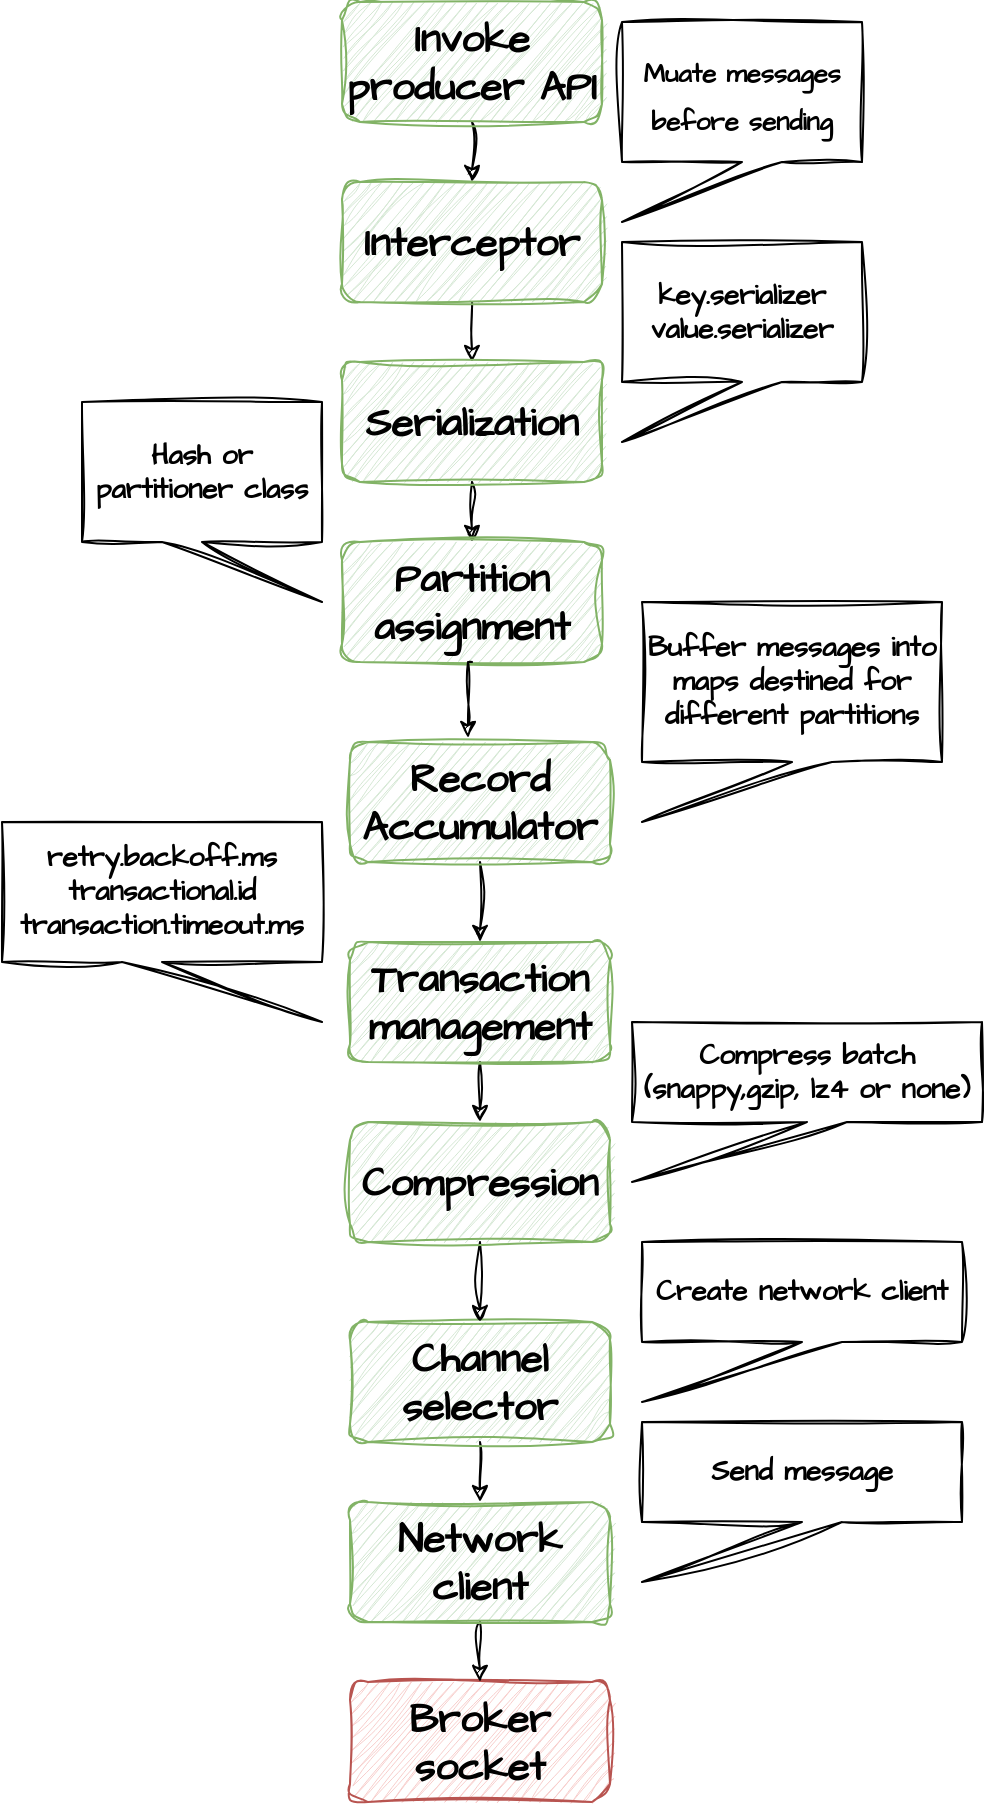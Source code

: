 <mxfile version="22.0.0" type="device">
  <diagram name="Page-1" id="FMnrqqeM1JOz7w-nVaFJ">
    <mxGraphModel dx="1050" dy="621" grid="1" gridSize="10" guides="1" tooltips="1" connect="1" arrows="1" fold="1" page="1" pageScale="1" pageWidth="827" pageHeight="1169" math="0" shadow="0">
      <root>
        <mxCell id="0" />
        <mxCell id="1" parent="0" />
        <mxCell id="SL5BsMY0cfKNeIcGjFZs-8" style="edgeStyle=orthogonalEdgeStyle;rounded=0;sketch=1;hachureGap=4;jiggle=2;curveFitting=1;orthogonalLoop=1;jettySize=auto;html=1;exitX=0.5;exitY=1;exitDx=0;exitDy=0;entryX=0.5;entryY=0;entryDx=0;entryDy=0;fontFamily=Architects Daughter;fontSource=https%3A%2F%2Ffonts.googleapis.com%2Fcss%3Ffamily%3DArchitects%2BDaughter;fontSize=16;" parent="1" source="SL5BsMY0cfKNeIcGjFZs-1" target="SL5BsMY0cfKNeIcGjFZs-2" edge="1">
          <mxGeometry relative="1" as="geometry" />
        </mxCell>
        <mxCell id="SL5BsMY0cfKNeIcGjFZs-1" value="Invoke producer API" style="rounded=1;whiteSpace=wrap;html=1;sketch=1;hachureGap=4;jiggle=2;curveFitting=1;fontFamily=Architects Daughter;fontSource=https%3A%2F%2Ffonts.googleapis.com%2Fcss%3Ffamily%3DArchitects%2BDaughter;fontSize=20;fontStyle=1;fillColor=#d5e8d4;strokeColor=#82b366;" parent="1" vertex="1">
          <mxGeometry x="280" y="130" width="130" height="60" as="geometry" />
        </mxCell>
        <mxCell id="SL5BsMY0cfKNeIcGjFZs-9" style="edgeStyle=orthogonalEdgeStyle;rounded=0;sketch=1;hachureGap=4;jiggle=2;curveFitting=1;orthogonalLoop=1;jettySize=auto;html=1;exitX=0.5;exitY=1;exitDx=0;exitDy=0;entryX=0.5;entryY=0;entryDx=0;entryDy=0;fontFamily=Architects Daughter;fontSource=https%3A%2F%2Ffonts.googleapis.com%2Fcss%3Ffamily%3DArchitects%2BDaughter;fontSize=16;" parent="1" source="SL5BsMY0cfKNeIcGjFZs-2" target="SL5BsMY0cfKNeIcGjFZs-3" edge="1">
          <mxGeometry relative="1" as="geometry" />
        </mxCell>
        <mxCell id="SL5BsMY0cfKNeIcGjFZs-2" value="Interceptor" style="rounded=1;whiteSpace=wrap;html=1;sketch=1;hachureGap=4;jiggle=2;curveFitting=1;fontFamily=Architects Daughter;fontSource=https%3A%2F%2Ffonts.googleapis.com%2Fcss%3Ffamily%3DArchitects%2BDaughter;fontSize=20;fontStyle=1;fillColor=#d5e8d4;strokeColor=#82b366;" parent="1" vertex="1">
          <mxGeometry x="280" y="220" width="130" height="60" as="geometry" />
        </mxCell>
        <mxCell id="SL5BsMY0cfKNeIcGjFZs-10" style="edgeStyle=orthogonalEdgeStyle;rounded=0;sketch=1;hachureGap=4;jiggle=2;curveFitting=1;orthogonalLoop=1;jettySize=auto;html=1;exitX=0.5;exitY=1;exitDx=0;exitDy=0;entryX=0.5;entryY=0;entryDx=0;entryDy=0;fontFamily=Architects Daughter;fontSource=https%3A%2F%2Ffonts.googleapis.com%2Fcss%3Ffamily%3DArchitects%2BDaughter;fontSize=16;" parent="1" source="SL5BsMY0cfKNeIcGjFZs-3" target="SL5BsMY0cfKNeIcGjFZs-4" edge="1">
          <mxGeometry relative="1" as="geometry" />
        </mxCell>
        <mxCell id="SL5BsMY0cfKNeIcGjFZs-3" value="Serialization" style="rounded=1;whiteSpace=wrap;html=1;sketch=1;hachureGap=4;jiggle=2;curveFitting=1;fontFamily=Architects Daughter;fontSource=https%3A%2F%2Ffonts.googleapis.com%2Fcss%3Ffamily%3DArchitects%2BDaughter;fontSize=20;fontStyle=1;fillColor=#d5e8d4;strokeColor=#82b366;" parent="1" vertex="1">
          <mxGeometry x="280" y="310" width="130" height="60" as="geometry" />
        </mxCell>
        <mxCell id="SL5BsMY0cfKNeIcGjFZs-4" value="Partition assignment" style="rounded=1;whiteSpace=wrap;html=1;sketch=1;hachureGap=4;jiggle=2;curveFitting=1;fontFamily=Architects Daughter;fontSource=https%3A%2F%2Ffonts.googleapis.com%2Fcss%3Ffamily%3DArchitects%2BDaughter;fontSize=20;fontStyle=1;fillColor=#d5e8d4;strokeColor=#82b366;" parent="1" vertex="1">
          <mxGeometry x="280" y="400" width="130" height="60" as="geometry" />
        </mxCell>
        <mxCell id="SL5BsMY0cfKNeIcGjFZs-14" style="edgeStyle=orthogonalEdgeStyle;rounded=0;sketch=1;hachureGap=4;jiggle=2;curveFitting=1;orthogonalLoop=1;jettySize=auto;html=1;exitX=0.5;exitY=1;exitDx=0;exitDy=0;entryX=0.5;entryY=0;entryDx=0;entryDy=0;fontFamily=Architects Daughter;fontSource=https%3A%2F%2Ffonts.googleapis.com%2Fcss%3Ffamily%3DArchitects%2BDaughter;fontSize=16;" parent="1" source="SL5BsMY0cfKNeIcGjFZs-5" target="SL5BsMY0cfKNeIcGjFZs-6" edge="1">
          <mxGeometry relative="1" as="geometry" />
        </mxCell>
        <mxCell id="SL5BsMY0cfKNeIcGjFZs-5" value="Record Accumulator" style="rounded=1;whiteSpace=wrap;html=1;sketch=1;hachureGap=4;jiggle=2;curveFitting=1;fontFamily=Architects Daughter;fontSource=https%3A%2F%2Ffonts.googleapis.com%2Fcss%3Ffamily%3DArchitects%2BDaughter;fontSize=20;fontStyle=1;fillColor=#d5e8d4;strokeColor=#82b366;" parent="1" vertex="1">
          <mxGeometry x="284" y="500" width="130" height="60" as="geometry" />
        </mxCell>
        <mxCell id="6merYCwX4icuQCbULqrI-3" style="edgeStyle=orthogonalEdgeStyle;rounded=0;sketch=1;hachureGap=4;jiggle=2;curveFitting=1;orthogonalLoop=1;jettySize=auto;html=1;exitX=0.5;exitY=1;exitDx=0;exitDy=0;entryX=0.5;entryY=0;entryDx=0;entryDy=0;fontFamily=Architects Daughter;fontSource=https%3A%2F%2Ffonts.googleapis.com%2Fcss%3Ffamily%3DArchitects%2BDaughter;fontSize=16;" edge="1" parent="1" source="SL5BsMY0cfKNeIcGjFZs-6" target="6merYCwX4icuQCbULqrI-1">
          <mxGeometry relative="1" as="geometry" />
        </mxCell>
        <mxCell id="SL5BsMY0cfKNeIcGjFZs-6" value="Transaction management" style="rounded=1;whiteSpace=wrap;html=1;sketch=1;hachureGap=4;jiggle=2;curveFitting=1;fontFamily=Architects Daughter;fontSource=https%3A%2F%2Ffonts.googleapis.com%2Fcss%3Ffamily%3DArchitects%2BDaughter;fontSize=20;fontStyle=1;fillColor=#d5e8d4;strokeColor=#82b366;" parent="1" vertex="1">
          <mxGeometry x="284" y="600" width="130" height="60" as="geometry" />
        </mxCell>
        <mxCell id="SL5BsMY0cfKNeIcGjFZs-25" style="edgeStyle=orthogonalEdgeStyle;rounded=0;sketch=1;hachureGap=4;jiggle=2;curveFitting=1;orthogonalLoop=1;jettySize=auto;html=1;exitX=0.5;exitY=1;exitDx=0;exitDy=0;entryX=0.5;entryY=0;entryDx=0;entryDy=0;fontFamily=Architects Daughter;fontSource=https%3A%2F%2Ffonts.googleapis.com%2Fcss%3Ffamily%3DArchitects%2BDaughter;fontSize=16;" parent="1" source="SL5BsMY0cfKNeIcGjFZs-7" target="SL5BsMY0cfKNeIcGjFZs-24" edge="1">
          <mxGeometry relative="1" as="geometry" />
        </mxCell>
        <mxCell id="SL5BsMY0cfKNeIcGjFZs-7" value="Channel selector" style="rounded=1;whiteSpace=wrap;html=1;sketch=1;hachureGap=4;jiggle=2;curveFitting=1;fontFamily=Architects Daughter;fontSource=https%3A%2F%2Ffonts.googleapis.com%2Fcss%3Ffamily%3DArchitects%2BDaughter;fontSize=20;fontStyle=1;fillColor=#d5e8d4;strokeColor=#82b366;" parent="1" vertex="1">
          <mxGeometry x="284" y="790" width="130" height="60" as="geometry" />
        </mxCell>
        <mxCell id="SL5BsMY0cfKNeIcGjFZs-13" style="edgeStyle=orthogonalEdgeStyle;rounded=0;sketch=1;hachureGap=4;jiggle=2;curveFitting=1;orthogonalLoop=1;jettySize=auto;html=1;exitX=0.5;exitY=1;exitDx=0;exitDy=0;entryX=0.454;entryY=-0.033;entryDx=0;entryDy=0;entryPerimeter=0;fontFamily=Architects Daughter;fontSource=https%3A%2F%2Ffonts.googleapis.com%2Fcss%3Ffamily%3DArchitects%2BDaughter;fontSize=16;" parent="1" source="SL5BsMY0cfKNeIcGjFZs-4" target="SL5BsMY0cfKNeIcGjFZs-5" edge="1">
          <mxGeometry relative="1" as="geometry" />
        </mxCell>
        <mxCell id="SL5BsMY0cfKNeIcGjFZs-17" value="&lt;font size=&quot;1&quot; style=&quot;&quot;&gt;&lt;b style=&quot;font-size: 13px;&quot;&gt;Muate messages before sending&lt;/b&gt;&lt;/font&gt;" style="shape=callout;whiteSpace=wrap;html=1;perimeter=calloutPerimeter;sketch=1;hachureGap=4;jiggle=2;curveFitting=1;fontFamily=Architects Daughter;fontSource=https%3A%2F%2Ffonts.googleapis.com%2Fcss%3Ffamily%3DArchitects%2BDaughter;fontSize=20;position2=0;align=center;" parent="1" vertex="1">
          <mxGeometry x="420" y="140" width="120" height="100" as="geometry" />
        </mxCell>
        <mxCell id="SL5BsMY0cfKNeIcGjFZs-18" value="&lt;div style=&quot;font-size: 14px;&quot;&gt;&lt;b style=&quot;background-color: initial; font-size: 14px;&quot;&gt;&lt;font style=&quot;font-size: 14px;&quot;&gt;key.serializer&lt;/font&gt;&lt;/b&gt;&lt;/div&gt;&lt;font style=&quot;font-size: 14px;&quot;&gt;&lt;div style=&quot;font-size: 14px;&quot;&gt;&lt;b style=&quot;background-color: initial; font-size: 14px;&quot;&gt;value.serializer&lt;/b&gt;&lt;/div&gt;&lt;/font&gt;" style="shape=callout;whiteSpace=wrap;html=1;perimeter=calloutPerimeter;sketch=1;hachureGap=4;jiggle=2;curveFitting=1;fontFamily=Architects Daughter;fontSource=https%3A%2F%2Ffonts.googleapis.com%2Fcss%3Ffamily%3DArchitects%2BDaughter;fontSize=14;position2=0;align=center;" parent="1" vertex="1">
          <mxGeometry x="420" y="250" width="120" height="100" as="geometry" />
        </mxCell>
        <mxCell id="SL5BsMY0cfKNeIcGjFZs-20" value="&lt;div style=&quot;font-size: 14px;&quot;&gt;&lt;b&gt;Hash or partitioner class&lt;/b&gt;&lt;/div&gt;" style="shape=callout;whiteSpace=wrap;html=1;perimeter=calloutPerimeter;sketch=1;hachureGap=4;jiggle=2;curveFitting=1;fontFamily=Architects Daughter;fontSource=https%3A%2F%2Ffonts.googleapis.com%2Fcss%3Ffamily%3DArchitects%2BDaughter;fontSize=14;position2=0;align=center;flipV=0;flipH=1;" parent="1" vertex="1">
          <mxGeometry x="150" y="330" width="120" height="100" as="geometry" />
        </mxCell>
        <mxCell id="SL5BsMY0cfKNeIcGjFZs-21" value="&lt;div style=&quot;font-size: 14px;&quot;&gt;&lt;b&gt;Buffer messages into maps destined for different partitions&lt;/b&gt;&lt;/div&gt;" style="shape=callout;whiteSpace=wrap;html=1;perimeter=calloutPerimeter;sketch=1;hachureGap=4;jiggle=2;curveFitting=1;fontFamily=Architects Daughter;fontSource=https%3A%2F%2Ffonts.googleapis.com%2Fcss%3Ffamily%3DArchitects%2BDaughter;fontSize=14;position2=0;align=center;" parent="1" vertex="1">
          <mxGeometry x="430" y="430" width="150" height="110" as="geometry" />
        </mxCell>
        <mxCell id="SL5BsMY0cfKNeIcGjFZs-22" value="&lt;div style=&quot;font-size: 14px;&quot;&gt;&lt;b&gt;retry.backoff.ms&lt;/b&gt;&lt;/div&gt;&lt;div style=&quot;font-size: 14px;&quot;&gt;&lt;b&gt;transactional.id&lt;/b&gt;&lt;/div&gt;&lt;div style=&quot;font-size: 14px;&quot;&gt;&lt;b&gt;transaction.timeout.ms&lt;/b&gt;&lt;/div&gt;" style="shape=callout;whiteSpace=wrap;html=1;perimeter=calloutPerimeter;sketch=1;hachureGap=4;jiggle=2;curveFitting=1;fontFamily=Architects Daughter;fontSource=https%3A%2F%2Ffonts.googleapis.com%2Fcss%3Ffamily%3DArchitects%2BDaughter;fontSize=14;position2=0;align=center;flipV=0;flipH=1;" parent="1" vertex="1">
          <mxGeometry x="110" y="540" width="160" height="100" as="geometry" />
        </mxCell>
        <mxCell id="SL5BsMY0cfKNeIcGjFZs-23" value="Broker socket" style="rounded=1;whiteSpace=wrap;html=1;sketch=1;hachureGap=4;jiggle=2;curveFitting=1;fontFamily=Architects Daughter;fontSource=https%3A%2F%2Ffonts.googleapis.com%2Fcss%3Ffamily%3DArchitects%2BDaughter;fontSize=20;fontStyle=1;fillColor=#f8cecc;strokeColor=#b85450;" parent="1" vertex="1">
          <mxGeometry x="284" y="970" width="130" height="60" as="geometry" />
        </mxCell>
        <mxCell id="SL5BsMY0cfKNeIcGjFZs-27" style="edgeStyle=orthogonalEdgeStyle;rounded=0;sketch=1;hachureGap=4;jiggle=2;curveFitting=1;orthogonalLoop=1;jettySize=auto;html=1;exitX=0.5;exitY=1;exitDx=0;exitDy=0;entryX=0.5;entryY=0;entryDx=0;entryDy=0;fontFamily=Architects Daughter;fontSource=https%3A%2F%2Ffonts.googleapis.com%2Fcss%3Ffamily%3DArchitects%2BDaughter;fontSize=16;" parent="1" source="SL5BsMY0cfKNeIcGjFZs-24" target="SL5BsMY0cfKNeIcGjFZs-23" edge="1">
          <mxGeometry relative="1" as="geometry" />
        </mxCell>
        <mxCell id="SL5BsMY0cfKNeIcGjFZs-24" value="Network client" style="rounded=1;whiteSpace=wrap;html=1;sketch=1;hachureGap=4;jiggle=2;curveFitting=1;fontFamily=Architects Daughter;fontSource=https%3A%2F%2Ffonts.googleapis.com%2Fcss%3Ffamily%3DArchitects%2BDaughter;fontSize=20;fontStyle=1;fillColor=#d5e8d4;strokeColor=#82b366;" parent="1" vertex="1">
          <mxGeometry x="284" y="880" width="130" height="60" as="geometry" />
        </mxCell>
        <mxCell id="SL5BsMY0cfKNeIcGjFZs-26" value="&lt;div style=&quot;font-size: 14px;&quot;&gt;&lt;b&gt;Create network client&lt;/b&gt;&lt;/div&gt;" style="shape=callout;whiteSpace=wrap;html=1;perimeter=calloutPerimeter;sketch=1;hachureGap=4;jiggle=2;curveFitting=1;fontFamily=Architects Daughter;fontSource=https%3A%2F%2Ffonts.googleapis.com%2Fcss%3Ffamily%3DArchitects%2BDaughter;fontSize=14;position2=0;align=center;" parent="1" vertex="1">
          <mxGeometry x="430" y="750" width="160" height="80" as="geometry" />
        </mxCell>
        <mxCell id="SL5BsMY0cfKNeIcGjFZs-28" value="&lt;div style=&quot;font-size: 14px;&quot;&gt;&lt;b&gt;Send message&lt;/b&gt;&lt;/div&gt;" style="shape=callout;whiteSpace=wrap;html=1;perimeter=calloutPerimeter;sketch=1;hachureGap=4;jiggle=2;curveFitting=1;fontFamily=Architects Daughter;fontSource=https%3A%2F%2Ffonts.googleapis.com%2Fcss%3Ffamily%3DArchitects%2BDaughter;fontSize=14;position2=0;align=center;" parent="1" vertex="1">
          <mxGeometry x="430" y="840" width="160" height="80" as="geometry" />
        </mxCell>
        <mxCell id="6merYCwX4icuQCbULqrI-4" style="edgeStyle=orthogonalEdgeStyle;rounded=0;sketch=1;hachureGap=4;jiggle=2;curveFitting=1;orthogonalLoop=1;jettySize=auto;html=1;exitX=0.5;exitY=1;exitDx=0;exitDy=0;entryX=0.5;entryY=0;entryDx=0;entryDy=0;fontFamily=Architects Daughter;fontSource=https%3A%2F%2Ffonts.googleapis.com%2Fcss%3Ffamily%3DArchitects%2BDaughter;fontSize=16;" edge="1" parent="1" source="6merYCwX4icuQCbULqrI-1" target="SL5BsMY0cfKNeIcGjFZs-7">
          <mxGeometry relative="1" as="geometry" />
        </mxCell>
        <mxCell id="6merYCwX4icuQCbULqrI-1" value="Compression" style="rounded=1;whiteSpace=wrap;html=1;sketch=1;hachureGap=4;jiggle=2;curveFitting=1;fontFamily=Architects Daughter;fontSource=https%3A%2F%2Ffonts.googleapis.com%2Fcss%3Ffamily%3DArchitects%2BDaughter;fontSize=20;fontStyle=1;fillColor=#d5e8d4;strokeColor=#82b366;" vertex="1" parent="1">
          <mxGeometry x="284" y="690" width="130" height="60" as="geometry" />
        </mxCell>
        <mxCell id="6merYCwX4icuQCbULqrI-5" value="&lt;div style=&quot;font-size: 14px;&quot;&gt;&lt;b&gt;Compress batch (snappy,gzip, lz4 or none)&lt;/b&gt;&lt;/div&gt;" style="shape=callout;whiteSpace=wrap;html=1;perimeter=calloutPerimeter;sketch=1;hachureGap=4;jiggle=2;curveFitting=1;fontFamily=Architects Daughter;fontSource=https%3A%2F%2Ffonts.googleapis.com%2Fcss%3Ffamily%3DArchitects%2BDaughter;fontSize=14;position2=0;align=center;" vertex="1" parent="1">
          <mxGeometry x="425" y="640" width="175" height="80" as="geometry" />
        </mxCell>
      </root>
    </mxGraphModel>
  </diagram>
</mxfile>
